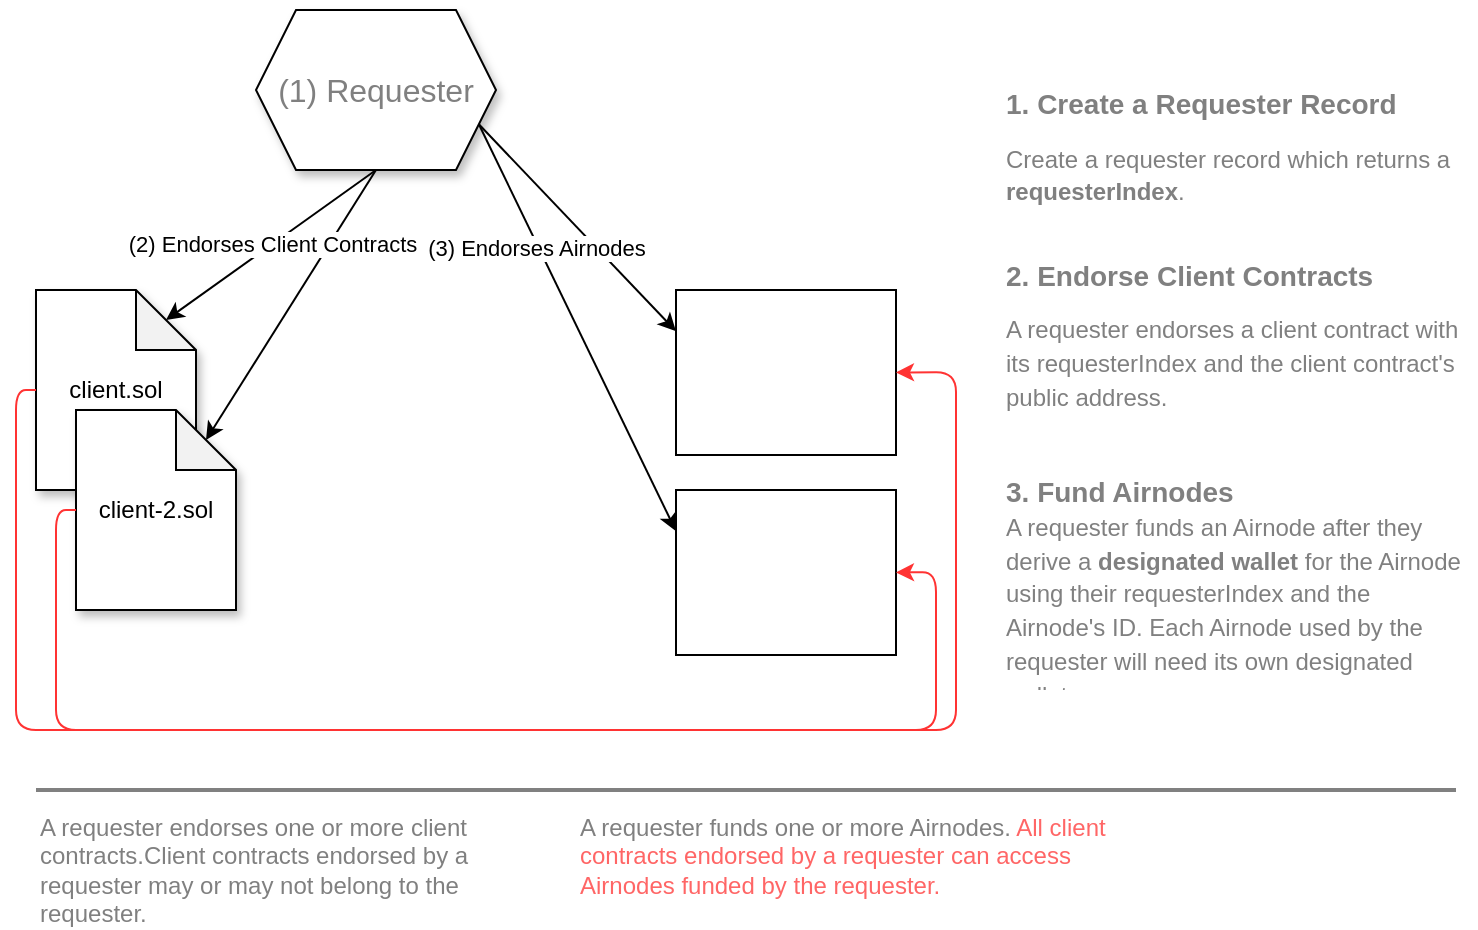 <mxfile version="14.6.13" type="device"><diagram id="334r2-2jUj6bC8Po0AXw" name="Page-1"><mxGraphModel dx="1106" dy="860" grid="1" gridSize="10" guides="1" tooltips="1" connect="1" arrows="1" fold="1" page="1" pageScale="1" pageWidth="850" pageHeight="1100" math="0" shadow="0"><root><mxCell id="0"/><mxCell id="1" parent="0"/><mxCell id="GntUCpV2nRipTgWl6ZBQ-1" value="&lt;font style=&quot;font-size: 16px&quot; color=&quot;#808080&quot;&gt;(1) Requester&lt;br&gt;&lt;/font&gt;" style="shape=hexagon;perimeter=hexagonPerimeter2;whiteSpace=wrap;html=1;fixedSize=1;shadow=1;" parent="1" vertex="1"><mxGeometry x="190" y="60" width="120" height="80" as="geometry"/></mxCell><mxCell id="GntUCpV2nRipTgWl6ZBQ-2" value="client.sol" style="shape=note;whiteSpace=wrap;html=1;backgroundOutline=1;darkOpacity=0.05;shadow=1;" parent="1" vertex="1"><mxGeometry x="80" y="200" width="80" height="100" as="geometry"/></mxCell><mxCell id="GntUCpV2nRipTgWl6ZBQ-3" value="client-2.sol" style="shape=note;whiteSpace=wrap;html=1;backgroundOutline=1;darkOpacity=0.05;shadow=1;" parent="1" vertex="1"><mxGeometry x="100" y="260" width="80" height="100" as="geometry"/></mxCell><mxCell id="GntUCpV2nRipTgWl6ZBQ-7" value="" style="shape=image;verticalLabelPosition=bottom;labelBackgroundColor=#ffffff;verticalAlign=top;aspect=fixed;imageAspect=0;image=https://miro.medium.com/max/400/1*vfjYLDoXNs9OAdS_bk23RQ.png;imageBorder=#000000;" parent="1" vertex="1"><mxGeometry x="400" y="300" width="110" height="82.5" as="geometry"/></mxCell><mxCell id="GntUCpV2nRipTgWl6ZBQ-8" value="" style="shape=image;verticalLabelPosition=bottom;labelBackgroundColor=#ffffff;verticalAlign=top;aspect=fixed;imageAspect=0;image=https://miro.medium.com/max/400/1*vfjYLDoXNs9OAdS_bk23RQ.png;labelBorderColor=none;imageBorder=#000000;" parent="1" vertex="1"><mxGeometry x="400" y="200" width="110" height="82.5" as="geometry"/></mxCell><mxCell id="GntUCpV2nRipTgWl6ZBQ-11" value="&lt;font color=&quot;#808080&quot;&gt;A requester endorses one or more client contracts.Client contracts endorsed by a requester may or may not belong to the requester.&lt;/font&gt;" style="text;html=1;strokeColor=none;fillColor=none;align=left;verticalAlign=middle;whiteSpace=wrap;rounded=0;" parent="1" vertex="1"><mxGeometry x="80" y="480" width="240" height="20" as="geometry"/></mxCell><mxCell id="GntUCpV2nRipTgWl6ZBQ-12" value="" style="endArrow=classic;html=1;entryX=0;entryY=0;entryDx=65;entryDy=15;entryPerimeter=0;" parent="1" target="GntUCpV2nRipTgWl6ZBQ-3" edge="1"><mxGeometry width="50" height="50" relative="1" as="geometry"><mxPoint x="250" y="140" as="sourcePoint"/><mxPoint x="450" y="400" as="targetPoint"/></mxGeometry></mxCell><mxCell id="GntUCpV2nRipTgWl6ZBQ-5" value="(2) Endorses Client Contracts" style="endArrow=classic;html=1;exitX=0.5;exitY=1;exitDx=0;exitDy=0;entryX=0;entryY=0;entryDx=65;entryDy=15;entryPerimeter=0;" parent="1" source="GntUCpV2nRipTgWl6ZBQ-1" target="GntUCpV2nRipTgWl6ZBQ-2" edge="1"><mxGeometry width="50" height="50" relative="1" as="geometry"><mxPoint x="400" y="460" as="sourcePoint"/><mxPoint x="200" y="240" as="targetPoint"/></mxGeometry></mxCell><mxCell id="GntUCpV2nRipTgWl6ZBQ-15" value="A requester funds one or more Airnodes. &lt;font color=&quot;#ff6666&quot;&gt;All client contracts endorsed by a requester can access Airnodes funded by the requester.&lt;/font&gt;" style="text;html=1;strokeColor=none;fillColor=none;align=left;verticalAlign=middle;whiteSpace=wrap;rounded=0;fontColor=#808080;" parent="1" vertex="1"><mxGeometry x="350" y="473" width="270" height="20" as="geometry"/></mxCell><mxCell id="GntUCpV2nRipTgWl6ZBQ-16" value="" style="endArrow=classic;html=1;fontColor=#808080;exitX=1;exitY=0.75;exitDx=0;exitDy=0;entryX=0;entryY=0.25;entryDx=0;entryDy=0;" parent="1" source="GntUCpV2nRipTgWl6ZBQ-1" target="GntUCpV2nRipTgWl6ZBQ-8" edge="1"><mxGeometry width="50" height="50" relative="1" as="geometry"><mxPoint x="400" y="420" as="sourcePoint"/><mxPoint x="450" y="370" as="targetPoint"/></mxGeometry></mxCell><mxCell id="GntUCpV2nRipTgWl6ZBQ-17" value="" style="endArrow=classic;html=1;fontColor=#808080;exitX=1;exitY=0.75;exitDx=0;exitDy=0;entryX=0;entryY=0.25;entryDx=0;entryDy=0;" parent="1" source="GntUCpV2nRipTgWl6ZBQ-1" target="GntUCpV2nRipTgWl6ZBQ-7" edge="1"><mxGeometry width="50" height="50" relative="1" as="geometry"><mxPoint x="400" y="420" as="sourcePoint"/><mxPoint x="420" y="320" as="targetPoint"/></mxGeometry></mxCell><mxCell id="GntUCpV2nRipTgWl6ZBQ-18" value="&lt;font color=&quot;#000000&quot;&gt;(3) Endorses Airnodes&lt;/font&gt;" style="edgeLabel;html=1;align=center;verticalAlign=middle;resizable=0;points=[];fontColor=#808080;" parent="GntUCpV2nRipTgWl6ZBQ-17" vertex="1" connectable="0"><mxGeometry x="-0.397" y="-1" relative="1" as="geometry"><mxPoint as="offset"/></mxGeometry></mxCell><mxCell id="GntUCpV2nRipTgWl6ZBQ-23" value="" style="endArrow=classic;html=1;fontColor=#808080;exitX=0;exitY=0.5;exitDx=0;exitDy=0;exitPerimeter=0;entryX=1;entryY=0.5;entryDx=0;entryDy=0;endFill=1;fillColor=#f8cecc;strokeWidth=1;strokeColor=#FF3333;" parent="1" source="GntUCpV2nRipTgWl6ZBQ-2" target="GntUCpV2nRipTgWl6ZBQ-8" edge="1"><mxGeometry width="50" height="50" relative="1" as="geometry"><mxPoint x="230" y="420" as="sourcePoint"/><mxPoint x="280" y="370" as="targetPoint"/><Array as="points"><mxPoint x="70" y="250"/><mxPoint x="70" y="420"/><mxPoint x="540" y="420"/><mxPoint x="540" y="241"/></Array></mxGeometry></mxCell><mxCell id="GntUCpV2nRipTgWl6ZBQ-24" value="" style="endArrow=classic;html=1;fontColor=#808080;strokeColor=#FF3333;strokeWidth=1;exitX=0;exitY=0.5;exitDx=0;exitDy=0;exitPerimeter=0;entryX=1;entryY=0.5;entryDx=0;entryDy=0;endFill=1;" parent="1" source="GntUCpV2nRipTgWl6ZBQ-3" target="GntUCpV2nRipTgWl6ZBQ-7" edge="1"><mxGeometry width="50" height="50" relative="1" as="geometry"><mxPoint x="400" y="420" as="sourcePoint"/><mxPoint x="450" y="370" as="targetPoint"/><Array as="points"><mxPoint x="90" y="310"/><mxPoint x="90" y="420"/><mxPoint x="530" y="420"/><mxPoint x="530" y="341"/></Array></mxGeometry></mxCell><mxCell id="p3izXyQdTWJuVTRtilk5-1" value="&lt;h1 style=&quot;font-size: 14px&quot;&gt;&lt;font style=&quot;font-size: 14px&quot;&gt;1. Create a Requester Record&lt;/font&gt;&lt;/h1&gt;&lt;div style=&quot;font-size: 14px&quot;&gt;&lt;span style=&quot;font-size: 12px&quot;&gt;Create a requester record which returns a &lt;b&gt;requesterIndex&lt;/b&gt;.&lt;/span&gt;&lt;br&gt;&lt;/div&gt;&lt;div style=&quot;font-size: 14px&quot;&gt;&lt;span style=&quot;font-size: 12px&quot;&gt;&lt;br&gt;&lt;/span&gt;&lt;/div&gt;&lt;div&gt;&lt;h1 style=&quot;font-size: 14px&quot;&gt;2. Endorse Client Contracts&lt;/h1&gt;&lt;div style=&quot;font-size: 14px&quot;&gt;&lt;span style=&quot;font-size: 12px&quot;&gt;A requester endorses a client contract with its requesterIndex and the client contract's public address.&lt;/span&gt;&lt;/div&gt;&lt;div style=&quot;font-size: 14px&quot;&gt;&lt;span style=&quot;font-size: 12px&quot;&gt;&lt;br&gt;&lt;/span&gt;&lt;/div&gt;&lt;div&gt;&lt;span&gt;&lt;br&gt;&lt;/span&gt;&lt;/div&gt;&lt;div&gt;&lt;span&gt;&lt;b&gt;&lt;font style=&quot;font-size: 14px&quot;&gt;3. Fund Airnodes&lt;/font&gt;&lt;/b&gt;&lt;/span&gt;&lt;/div&gt;&lt;div style=&quot;font-size: 14px&quot;&gt;&lt;div&gt;&lt;span style=&quot;font-size: 12px&quot;&gt;A requester funds an Airnode after they&amp;nbsp; derive a &lt;b&gt;designated wallet&lt;/b&gt; for the Airnode using their requesterIndex and the Airnode's ID. Each Airnode used by the requester will need its own designated wallet.&lt;/span&gt;&lt;/div&gt;&lt;/div&gt;&lt;div style=&quot;font-size: 14px&quot;&gt;&lt;span style=&quot;font-size: 12px&quot;&gt;&lt;br&gt;&lt;/span&gt;&lt;/div&gt;&lt;/div&gt;" style="text;html=1;strokeColor=none;fillColor=none;spacing=5;spacingTop=-20;whiteSpace=wrap;overflow=hidden;rounded=0;shadow=0;fontColor=#808080;align=left;" parent="1" vertex="1"><mxGeometry x="560" y="100" width="240" height="300" as="geometry"/></mxCell><mxCell id="p3izXyQdTWJuVTRtilk5-3" value="" style="endArrow=none;html=1;fontColor=#808080;strokeWidth=2;strokeColor=#808080;" parent="1" edge="1"><mxGeometry width="50" height="50" relative="1" as="geometry"><mxPoint x="80" y="450" as="sourcePoint"/><mxPoint x="790" y="450" as="targetPoint"/></mxGeometry></mxCell></root></mxGraphModel></diagram></mxfile>
